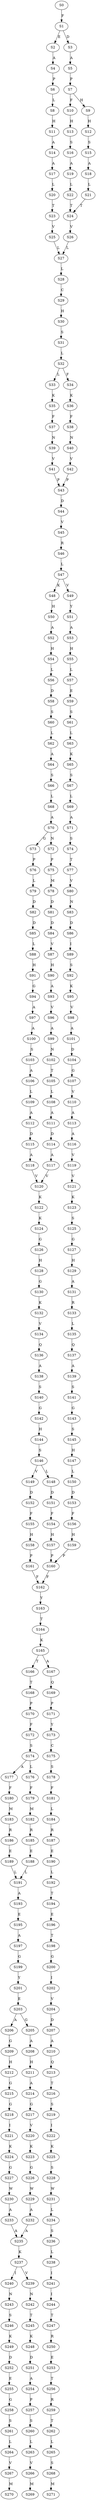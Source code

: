 strict digraph  {
	S0 -> S1 [ label = F ];
	S1 -> S2 [ label = E ];
	S1 -> S3 [ label = D ];
	S2 -> S4 [ label = A ];
	S3 -> S5 [ label = A ];
	S4 -> S6 [ label = P ];
	S5 -> S7 [ label = P ];
	S6 -> S8 [ label = L ];
	S7 -> S9 [ label = H ];
	S7 -> S10 [ label = F ];
	S8 -> S11 [ label = H ];
	S9 -> S12 [ label = H ];
	S10 -> S13 [ label = H ];
	S11 -> S14 [ label = A ];
	S12 -> S15 [ label = S ];
	S13 -> S16 [ label = S ];
	S14 -> S17 [ label = A ];
	S15 -> S18 [ label = A ];
	S16 -> S19 [ label = A ];
	S17 -> S20 [ label = L ];
	S18 -> S21 [ label = L ];
	S19 -> S22 [ label = L ];
	S20 -> S23 [ label = T ];
	S21 -> S24 [ label = T ];
	S22 -> S24 [ label = T ];
	S23 -> S25 [ label = V ];
	S24 -> S26 [ label = V ];
	S25 -> S27 [ label = L ];
	S26 -> S27 [ label = L ];
	S27 -> S28 [ label = L ];
	S28 -> S29 [ label = C ];
	S29 -> S30 [ label = H ];
	S30 -> S31 [ label = S ];
	S31 -> S32 [ label = L ];
	S32 -> S33 [ label = L ];
	S32 -> S34 [ label = F ];
	S33 -> S35 [ label = K ];
	S34 -> S36 [ label = K ];
	S35 -> S37 [ label = F ];
	S36 -> S38 [ label = F ];
	S37 -> S39 [ label = N ];
	S38 -> S40 [ label = N ];
	S39 -> S41 [ label = V ];
	S40 -> S42 [ label = V ];
	S41 -> S43 [ label = P ];
	S42 -> S43 [ label = P ];
	S43 -> S44 [ label = D ];
	S44 -> S45 [ label = V ];
	S45 -> S46 [ label = R ];
	S46 -> S47 [ label = L ];
	S47 -> S48 [ label = K ];
	S47 -> S49 [ label = V ];
	S48 -> S50 [ label = H ];
	S49 -> S51 [ label = Y ];
	S50 -> S52 [ label = A ];
	S51 -> S53 [ label = A ];
	S52 -> S54 [ label = H ];
	S53 -> S55 [ label = H ];
	S54 -> S56 [ label = L ];
	S55 -> S57 [ label = L ];
	S56 -> S58 [ label = D ];
	S57 -> S59 [ label = E ];
	S58 -> S60 [ label = S ];
	S59 -> S61 [ label = S ];
	S60 -> S62 [ label = L ];
	S61 -> S63 [ label = L ];
	S62 -> S64 [ label = A ];
	S63 -> S65 [ label = K ];
	S64 -> S66 [ label = S ];
	S65 -> S67 [ label = S ];
	S66 -> S68 [ label = L ];
	S67 -> S69 [ label = L ];
	S68 -> S70 [ label = A ];
	S69 -> S71 [ label = A ];
	S70 -> S72 [ label = N ];
	S70 -> S73 [ label = G ];
	S71 -> S74 [ label = S ];
	S72 -> S75 [ label = P ];
	S73 -> S76 [ label = P ];
	S74 -> S77 [ label = T ];
	S75 -> S78 [ label = M ];
	S76 -> S79 [ label = L ];
	S77 -> S80 [ label = V ];
	S78 -> S81 [ label = D ];
	S79 -> S82 [ label = D ];
	S80 -> S83 [ label = N ];
	S81 -> S84 [ label = D ];
	S82 -> S85 [ label = D ];
	S83 -> S86 [ label = D ];
	S84 -> S87 [ label = V ];
	S85 -> S88 [ label = L ];
	S86 -> S89 [ label = I ];
	S87 -> S90 [ label = H ];
	S88 -> S91 [ label = H ];
	S89 -> S92 [ label = S ];
	S90 -> S93 [ label = A ];
	S91 -> S94 [ label = G ];
	S92 -> S95 [ label = K ];
	S93 -> S96 [ label = V ];
	S94 -> S97 [ label = A ];
	S95 -> S98 [ label = V ];
	S96 -> S99 [ label = A ];
	S97 -> S100 [ label = A ];
	S98 -> S101 [ label = A ];
	S99 -> S102 [ label = N ];
	S100 -> S103 [ label = S ];
	S101 -> S104 [ label = D ];
	S102 -> S105 [ label = T ];
	S103 -> S106 [ label = A ];
	S104 -> S107 [ label = G ];
	S105 -> S108 [ label = L ];
	S106 -> S109 [ label = L ];
	S107 -> S110 [ label = V ];
	S108 -> S111 [ label = A ];
	S109 -> S112 [ label = A ];
	S110 -> S113 [ label = A ];
	S111 -> S114 [ label = D ];
	S112 -> S115 [ label = D ];
	S113 -> S116 [ label = A ];
	S114 -> S117 [ label = A ];
	S115 -> S118 [ label = A ];
	S116 -> S119 [ label = V ];
	S117 -> S120 [ label = V ];
	S118 -> S120 [ label = V ];
	S119 -> S121 [ label = V ];
	S120 -> S122 [ label = K ];
	S121 -> S123 [ label = K ];
	S122 -> S124 [ label = K ];
	S123 -> S125 [ label = S ];
	S124 -> S126 [ label = G ];
	S125 -> S127 [ label = G ];
	S126 -> S128 [ label = H ];
	S127 -> S129 [ label = H ];
	S128 -> S130 [ label = G ];
	S129 -> S131 [ label = A ];
	S130 -> S132 [ label = K ];
	S131 -> S133 [ label = R ];
	S132 -> S134 [ label = V ];
	S133 -> S135 [ label = L ];
	S134 -> S136 [ label = Q ];
	S135 -> S137 [ label = Q ];
	S136 -> S138 [ label = A ];
	S137 -> S139 [ label = A ];
	S138 -> S140 [ label = S ];
	S139 -> S141 [ label = S ];
	S140 -> S142 [ label = G ];
	S141 -> S143 [ label = G ];
	S142 -> S144 [ label = H ];
	S143 -> S145 [ label = S ];
	S144 -> S146 [ label = S ];
	S145 -> S147 [ label = H ];
	S146 -> S148 [ label = L ];
	S146 -> S149 [ label = V ];
	S147 -> S150 [ label = L ];
	S148 -> S151 [ label = D ];
	S149 -> S152 [ label = D ];
	S150 -> S153 [ label = D ];
	S151 -> S154 [ label = F ];
	S152 -> S155 [ label = F ];
	S153 -> S156 [ label = F ];
	S154 -> S157 [ label = H ];
	S155 -> S158 [ label = H ];
	S156 -> S159 [ label = H ];
	S157 -> S160 [ label = P ];
	S158 -> S161 [ label = P ];
	S159 -> S160 [ label = P ];
	S160 -> S162 [ label = F ];
	S161 -> S162 [ label = F ];
	S162 -> S163 [ label = Y ];
	S163 -> S164 [ label = T ];
	S164 -> S165 [ label = K ];
	S165 -> S166 [ label = T ];
	S165 -> S167 [ label = A ];
	S166 -> S168 [ label = T ];
	S167 -> S169 [ label = Q ];
	S168 -> S170 [ label = P ];
	S169 -> S171 [ label = P ];
	S170 -> S172 [ label = F ];
	S171 -> S173 [ label = Y ];
	S172 -> S174 [ label = S ];
	S173 -> S175 [ label = C ];
	S174 -> S176 [ label = L ];
	S174 -> S177 [ label = A ];
	S175 -> S178 [ label = S ];
	S176 -> S179 [ label = F ];
	S177 -> S180 [ label = F ];
	S178 -> S181 [ label = F ];
	S179 -> S182 [ label = M ];
	S180 -> S183 [ label = M ];
	S181 -> S184 [ label = L ];
	S182 -> S185 [ label = R ];
	S183 -> S186 [ label = R ];
	S184 -> S187 [ label = R ];
	S185 -> S188 [ label = E ];
	S186 -> S189 [ label = E ];
	S187 -> S190 [ label = E ];
	S188 -> S191 [ label = L ];
	S189 -> S191 [ label = L ];
	S190 -> S192 [ label = L ];
	S191 -> S193 [ label = A ];
	S192 -> S194 [ label = T ];
	S193 -> S195 [ label = E ];
	S194 -> S196 [ label = E ];
	S195 -> S197 [ label = A ];
	S196 -> S198 [ label = T ];
	S197 -> S199 [ label = G ];
	S198 -> S200 [ label = G ];
	S199 -> S201 [ label = Y ];
	S200 -> S202 [ label = I ];
	S201 -> S203 [ label = E ];
	S202 -> S204 [ label = V ];
	S203 -> S205 [ label = G ];
	S203 -> S206 [ label = A ];
	S204 -> S207 [ label = D ];
	S205 -> S208 [ label = A ];
	S206 -> S209 [ label = G ];
	S207 -> S210 [ label = A ];
	S208 -> S211 [ label = H ];
	S209 -> S212 [ label = H ];
	S210 -> S213 [ label = Q ];
	S211 -> S214 [ label = A ];
	S212 -> S215 [ label = G ];
	S213 -> S216 [ label = T ];
	S214 -> S217 [ label = G ];
	S215 -> S218 [ label = G ];
	S216 -> S219 [ label = S ];
	S217 -> S220 [ label = V ];
	S218 -> S221 [ label = I ];
	S219 -> S222 [ label = I ];
	S220 -> S223 [ label = K ];
	S221 -> S224 [ label = K ];
	S222 -> S225 [ label = K ];
	S223 -> S226 [ label = G ];
	S224 -> S227 [ label = G ];
	S225 -> S228 [ label = S ];
	S226 -> S229 [ label = W ];
	S227 -> S230 [ label = W ];
	S228 -> S231 [ label = W ];
	S229 -> S232 [ label = A ];
	S230 -> S233 [ label = A ];
	S231 -> S234 [ label = L ];
	S232 -> S235 [ label = A ];
	S233 -> S235 [ label = A ];
	S234 -> S236 [ label = S ];
	S235 -> S237 [ label = K ];
	S236 -> S238 [ label = L ];
	S237 -> S239 [ label = V ];
	S237 -> S240 [ label = I ];
	S238 -> S241 [ label = I ];
	S239 -> S242 [ label = N ];
	S240 -> S243 [ label = N ];
	S241 -> S244 [ label = I ];
	S242 -> S245 [ label = T ];
	S243 -> S246 [ label = S ];
	S244 -> S247 [ label = T ];
	S245 -> S248 [ label = K ];
	S246 -> S249 [ label = K ];
	S247 -> S250 [ label = R ];
	S248 -> S251 [ label = D ];
	S249 -> S252 [ label = D ];
	S250 -> S253 [ label = E ];
	S251 -> S254 [ label = A ];
	S252 -> S255 [ label = E ];
	S253 -> S256 [ label = T ];
	S254 -> S257 [ label = P ];
	S255 -> S258 [ label = G ];
	S256 -> S259 [ label = R ];
	S257 -> S260 [ label = S ];
	S258 -> S261 [ label = S ];
	S259 -> S262 [ label = T ];
	S260 -> S263 [ label = L ];
	S261 -> S264 [ label = L ];
	S262 -> S265 [ label = L ];
	S263 -> S266 [ label = V ];
	S264 -> S267 [ label = V ];
	S265 -> S268 [ label = S ];
	S266 -> S269 [ label = M ];
	S267 -> S270 [ label = M ];
	S268 -> S271 [ label = M ];
}

